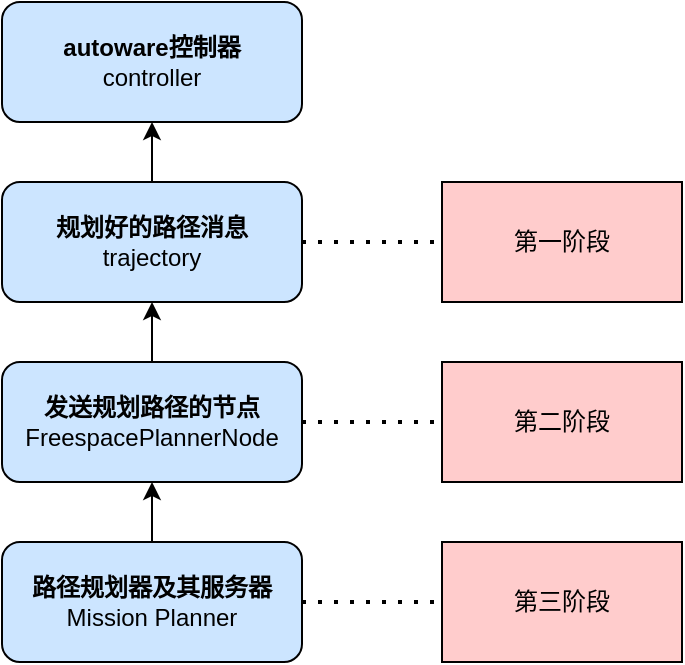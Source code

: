<mxfile version="24.7.17">
  <diagram name="第 1 页" id="TEBVNaBXQcaFJepT7xG8">
    <mxGraphModel dx="1355" dy="665" grid="1" gridSize="10" guides="1" tooltips="1" connect="1" arrows="1" fold="1" page="1" pageScale="1" pageWidth="827" pageHeight="1169" math="0" shadow="0">
      <root>
        <mxCell id="0" />
        <mxCell id="1" parent="0" />
        <mxCell id="MviObnC_ksyXVTH5sszk-2" value="&lt;b&gt;规划好的路径消息&lt;/b&gt;&lt;div&gt;trajectory&lt;/div&gt;" style="rounded=1;whiteSpace=wrap;html=1;fillColor=#CCE5FF;" vertex="1" parent="1">
          <mxGeometry x="190" y="200" width="150" height="60" as="geometry" />
        </mxCell>
        <mxCell id="MviObnC_ksyXVTH5sszk-7" value="&lt;b&gt;autoware控制器&lt;/b&gt;&lt;div&gt;controller&lt;/div&gt;" style="rounded=1;whiteSpace=wrap;html=1;fillColor=#CCE5FF;" vertex="1" parent="1">
          <mxGeometry x="190" y="110" width="150" height="60" as="geometry" />
        </mxCell>
        <mxCell id="MviObnC_ksyXVTH5sszk-8" value="&lt;b&gt;发送规划路径的节点&lt;/b&gt;FreespacePlannerNode" style="rounded=1;whiteSpace=wrap;html=1;fillColor=#CCE5FF;" vertex="1" parent="1">
          <mxGeometry x="190" y="290" width="150" height="60" as="geometry" />
        </mxCell>
        <mxCell id="MviObnC_ksyXVTH5sszk-9" value="&lt;b&gt;路径规划器及其服务器&lt;/b&gt;&lt;div&gt;Mission Planner&lt;/div&gt;" style="rounded=1;whiteSpace=wrap;html=1;fillColor=#CCE5FF;" vertex="1" parent="1">
          <mxGeometry x="190" y="380" width="150" height="60" as="geometry" />
        </mxCell>
        <mxCell id="MviObnC_ksyXVTH5sszk-10" value="" style="endArrow=classic;html=1;rounded=0;exitX=0.5;exitY=0;exitDx=0;exitDy=0;entryX=0.5;entryY=1;entryDx=0;entryDy=0;" edge="1" parent="1" source="MviObnC_ksyXVTH5sszk-2" target="MviObnC_ksyXVTH5sszk-7">
          <mxGeometry width="50" height="50" relative="1" as="geometry">
            <mxPoint x="390" y="260" as="sourcePoint" />
            <mxPoint x="440" y="210" as="targetPoint" />
          </mxGeometry>
        </mxCell>
        <mxCell id="MviObnC_ksyXVTH5sszk-11" value="" style="endArrow=classic;html=1;rounded=0;exitX=0.5;exitY=0;exitDx=0;exitDy=0;entryX=0.5;entryY=1;entryDx=0;entryDy=0;" edge="1" parent="1" source="MviObnC_ksyXVTH5sszk-8" target="MviObnC_ksyXVTH5sszk-2">
          <mxGeometry width="50" height="50" relative="1" as="geometry">
            <mxPoint x="460" y="300" as="sourcePoint" />
            <mxPoint x="510" y="250" as="targetPoint" />
          </mxGeometry>
        </mxCell>
        <mxCell id="MviObnC_ksyXVTH5sszk-12" value="" style="endArrow=classic;html=1;rounded=0;exitX=0.5;exitY=0;exitDx=0;exitDy=0;entryX=0.5;entryY=1;entryDx=0;entryDy=0;" edge="1" parent="1" source="MviObnC_ksyXVTH5sszk-9" target="MviObnC_ksyXVTH5sszk-8">
          <mxGeometry width="50" height="50" relative="1" as="geometry">
            <mxPoint x="410" y="380" as="sourcePoint" />
            <mxPoint x="460" y="330" as="targetPoint" />
          </mxGeometry>
        </mxCell>
        <mxCell id="MviObnC_ksyXVTH5sszk-13" value="第一阶段" style="rounded=0;whiteSpace=wrap;html=1;fillColor=#FFCCCC;" vertex="1" parent="1">
          <mxGeometry x="410" y="200" width="120" height="60" as="geometry" />
        </mxCell>
        <mxCell id="MviObnC_ksyXVTH5sszk-14" value="" style="endArrow=none;dashed=1;html=1;dashPattern=1 3;strokeWidth=2;rounded=0;exitX=1;exitY=0.5;exitDx=0;exitDy=0;entryX=0;entryY=0.5;entryDx=0;entryDy=0;" edge="1" parent="1" source="MviObnC_ksyXVTH5sszk-2" target="MviObnC_ksyXVTH5sszk-13">
          <mxGeometry width="50" height="50" relative="1" as="geometry">
            <mxPoint x="390" y="260" as="sourcePoint" />
            <mxPoint x="440" y="210" as="targetPoint" />
          </mxGeometry>
        </mxCell>
        <mxCell id="MviObnC_ksyXVTH5sszk-15" value="第二阶段" style="rounded=0;whiteSpace=wrap;html=1;fillColor=#FFCCCC;" vertex="1" parent="1">
          <mxGeometry x="410" y="290" width="120" height="60" as="geometry" />
        </mxCell>
        <mxCell id="MviObnC_ksyXVTH5sszk-16" value="" style="endArrow=none;dashed=1;html=1;dashPattern=1 3;strokeWidth=2;rounded=0;exitX=1;exitY=0.5;exitDx=0;exitDy=0;entryX=0;entryY=0.5;entryDx=0;entryDy=0;" edge="1" parent="1" source="MviObnC_ksyXVTH5sszk-8" target="MviObnC_ksyXVTH5sszk-15">
          <mxGeometry width="50" height="50" relative="1" as="geometry">
            <mxPoint x="470" y="460" as="sourcePoint" />
            <mxPoint x="520" y="410" as="targetPoint" />
          </mxGeometry>
        </mxCell>
        <mxCell id="MviObnC_ksyXVTH5sszk-17" value="第三阶段" style="rounded=0;whiteSpace=wrap;html=1;fillColor=#FFCCCC;" vertex="1" parent="1">
          <mxGeometry x="410" y="380" width="120" height="60" as="geometry" />
        </mxCell>
        <mxCell id="MviObnC_ksyXVTH5sszk-18" value="" style="endArrow=none;dashed=1;html=1;dashPattern=1 3;strokeWidth=2;rounded=0;exitX=1;exitY=0.5;exitDx=0;exitDy=0;entryX=0;entryY=0.5;entryDx=0;entryDy=0;" edge="1" parent="1" source="MviObnC_ksyXVTH5sszk-9" target="MviObnC_ksyXVTH5sszk-17">
          <mxGeometry width="50" height="50" relative="1" as="geometry">
            <mxPoint x="350" y="520" as="sourcePoint" />
            <mxPoint x="400" y="470" as="targetPoint" />
          </mxGeometry>
        </mxCell>
      </root>
    </mxGraphModel>
  </diagram>
</mxfile>
